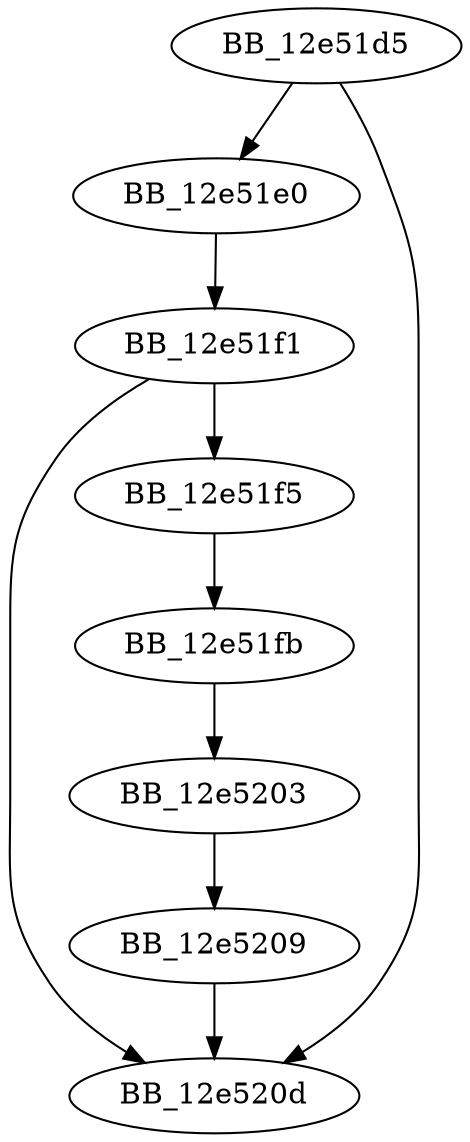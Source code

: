 DiGraph _free{
BB_12e51d5->BB_12e51e0
BB_12e51d5->BB_12e520d
BB_12e51e0->BB_12e51f1
BB_12e51f1->BB_12e51f5
BB_12e51f1->BB_12e520d
BB_12e51f5->BB_12e51fb
BB_12e51fb->BB_12e5203
BB_12e5203->BB_12e5209
BB_12e5209->BB_12e520d
}
